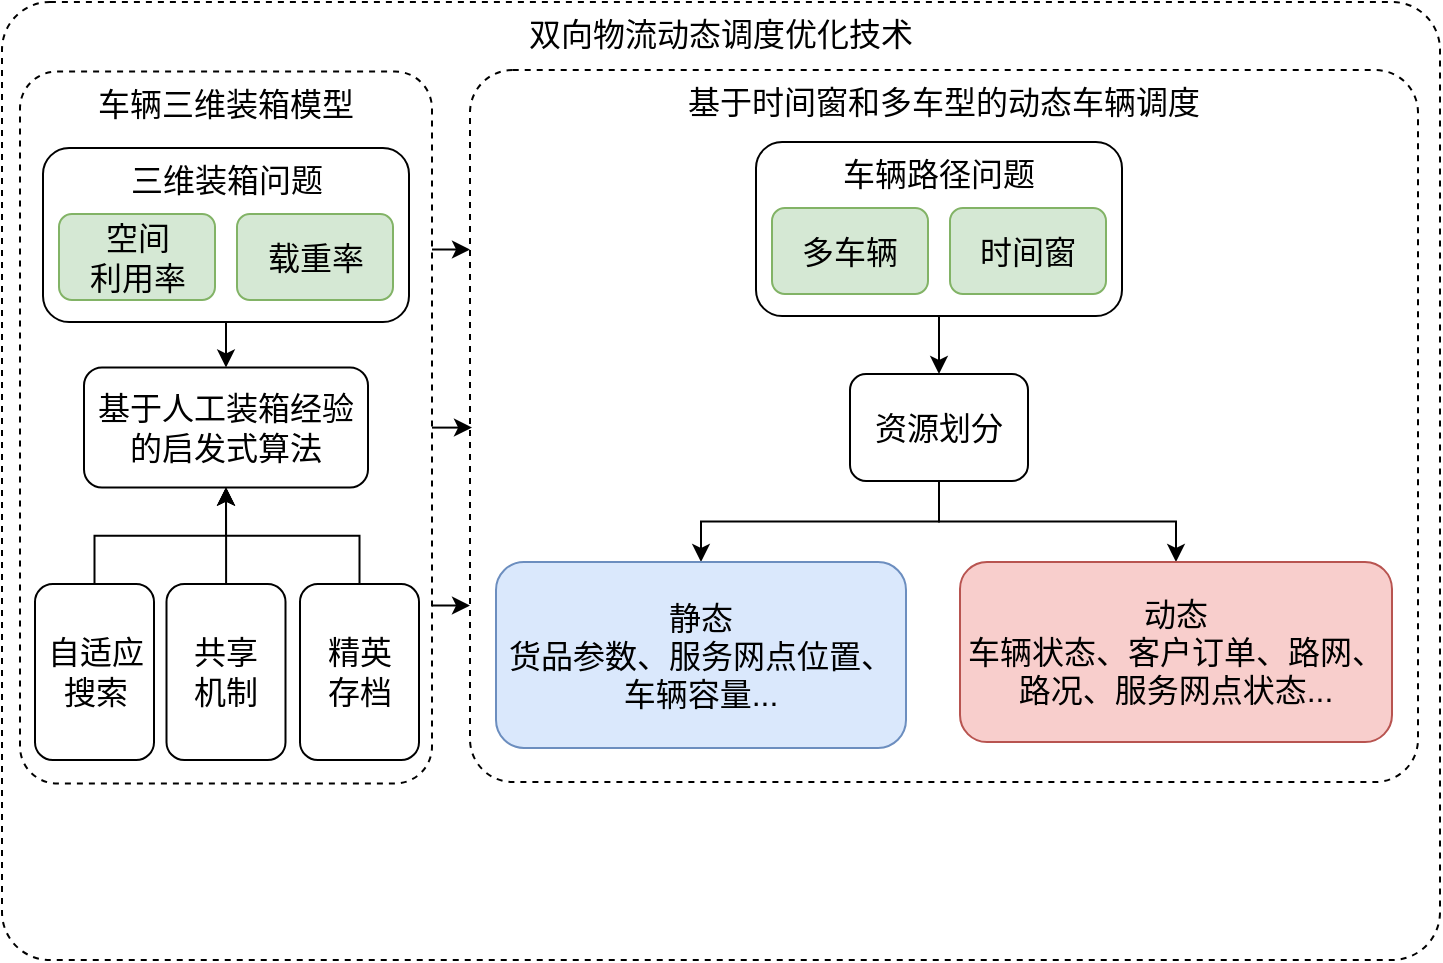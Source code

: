 <mxfile version="20.4.1" type="github">
  <diagram id="pGKcQqe7rzBw23-9qWBj" name="第 1 页">
    <mxGraphModel dx="1106" dy="734" grid="0" gridSize="10" guides="1" tooltips="1" connect="1" arrows="1" fold="1" page="1" pageScale="1" pageWidth="827" pageHeight="1169" math="0" shadow="0">
      <root>
        <mxCell id="0" />
        <mxCell id="1" parent="0" />
        <mxCell id="maDJqcjo1r75fHRdNXrU-39" value="双向物流动态调度优化技术" style="rounded=1;whiteSpace=wrap;html=1;labelBackgroundColor=none;fontSize=16;dashed=1;arcSize=5;verticalAlign=top;" vertex="1" parent="1">
          <mxGeometry x="51" y="211" width="719" height="479" as="geometry" />
        </mxCell>
        <mxCell id="maDJqcjo1r75fHRdNXrU-23" value="&lt;font style=&quot;font-size: 16px;&quot;&gt;基于时间窗和多车型的动态车辆调度&lt;/font&gt;" style="rounded=1;whiteSpace=wrap;html=1;dashed=1;arcSize=6;verticalAlign=top;" vertex="1" parent="1">
          <mxGeometry x="285" y="245" width="474" height="356" as="geometry" />
        </mxCell>
        <mxCell id="maDJqcjo1r75fHRdNXrU-41" value="" style="edgeStyle=orthogonalEdgeStyle;rounded=0;orthogonalLoop=1;jettySize=auto;html=1;fontSize=16;" edge="1" parent="1" source="nu8JQhl-7PeckI64FYxP-8" target="maDJqcjo1r75fHRdNXrU-23">
          <mxGeometry relative="1" as="geometry" />
        </mxCell>
        <mxCell id="maDJqcjo1r75fHRdNXrU-42" style="edgeStyle=orthogonalEdgeStyle;rounded=0;orthogonalLoop=1;jettySize=auto;html=1;exitX=1;exitY=0.25;exitDx=0;exitDy=0;entryX=0;entryY=0.25;entryDx=0;entryDy=0;fontSize=16;" edge="1" parent="1" source="nu8JQhl-7PeckI64FYxP-8" target="maDJqcjo1r75fHRdNXrU-23">
          <mxGeometry relative="1" as="geometry" />
        </mxCell>
        <mxCell id="maDJqcjo1r75fHRdNXrU-44" style="edgeStyle=orthogonalEdgeStyle;rounded=0;orthogonalLoop=1;jettySize=auto;html=1;exitX=1;exitY=0.75;exitDx=0;exitDy=0;entryX=0;entryY=0.75;entryDx=0;entryDy=0;fontSize=16;" edge="1" parent="1" source="nu8JQhl-7PeckI64FYxP-8" target="maDJqcjo1r75fHRdNXrU-23">
          <mxGeometry relative="1" as="geometry" />
        </mxCell>
        <mxCell id="nu8JQhl-7PeckI64FYxP-8" value="车辆三维装箱模型" style="rounded=1;whiteSpace=wrap;html=1;fontSize=16;verticalAlign=top;dashed=1;arcSize=9;" parent="1" vertex="1">
          <mxGeometry x="60" y="245.75" width="206" height="356" as="geometry" />
        </mxCell>
        <mxCell id="maDJqcjo1r75fHRdNXrU-3" value="" style="group" vertex="1" connectable="0" parent="1">
          <mxGeometry x="424" y="281" width="187" height="87" as="geometry" />
        </mxCell>
        <mxCell id="nu8JQhl-7PeckI64FYxP-1" value="&lt;font style=&quot;font-size: 16px;&quot;&gt;车辆路径问题&lt;/font&gt;" style="rounded=1;whiteSpace=wrap;html=1;verticalAlign=top;" parent="maDJqcjo1r75fHRdNXrU-3" vertex="1">
          <mxGeometry x="4" width="183" height="87" as="geometry" />
        </mxCell>
        <mxCell id="nu8JQhl-7PeckI64FYxP-3" value="&lt;font style=&quot;font-size: 16px;&quot;&gt;时间窗&lt;/font&gt;" style="rounded=1;whiteSpace=wrap;html=1;fillColor=#d5e8d4;strokeColor=#82b366;" parent="maDJqcjo1r75fHRdNXrU-3" vertex="1">
          <mxGeometry x="101" y="33" width="78" height="43" as="geometry" />
        </mxCell>
        <mxCell id="nu8JQhl-7PeckI64FYxP-4" value="&lt;font style=&quot;font-size: 16px;&quot;&gt;多车辆&lt;/font&gt;" style="rounded=1;whiteSpace=wrap;html=1;fillColor=#d5e8d4;strokeColor=#82b366;" parent="maDJqcjo1r75fHRdNXrU-3" vertex="1">
          <mxGeometry x="12" y="33" width="78" height="43" as="geometry" />
        </mxCell>
        <mxCell id="maDJqcjo1r75fHRdNXrU-21" style="edgeStyle=orthogonalEdgeStyle;rounded=0;orthogonalLoop=1;jettySize=auto;html=1;entryX=0.5;entryY=0;entryDx=0;entryDy=0;" edge="1" parent="1" source="maDJqcjo1r75fHRdNXrU-2" target="maDJqcjo1r75fHRdNXrU-8">
          <mxGeometry relative="1" as="geometry" />
        </mxCell>
        <mxCell id="maDJqcjo1r75fHRdNXrU-22" style="edgeStyle=orthogonalEdgeStyle;rounded=0;orthogonalLoop=1;jettySize=auto;html=1;" edge="1" parent="1" source="maDJqcjo1r75fHRdNXrU-2" target="maDJqcjo1r75fHRdNXrU-9">
          <mxGeometry relative="1" as="geometry" />
        </mxCell>
        <mxCell id="maDJqcjo1r75fHRdNXrU-2" value="&lt;font style=&quot;font-size: 16px;&quot;&gt;资源划分&lt;/font&gt;" style="rounded=1;whiteSpace=wrap;html=1;verticalAlign=middle;" vertex="1" parent="1">
          <mxGeometry x="475" y="397" width="89" height="53.5" as="geometry" />
        </mxCell>
        <mxCell id="maDJqcjo1r75fHRdNXrU-8" value="&lt;font style=&quot;font-size: 16px;&quot;&gt;静态&lt;br&gt;&lt;div class=&quot;lake-content&quot;&gt;&lt;span class=&quot;ne-text&quot;&gt;货品参数、服务网点位置、车辆容量...&lt;/span&gt;&lt;/div&gt;&lt;/font&gt;" style="rounded=1;whiteSpace=wrap;html=1;fillColor=#dae8fc;strokeColor=#6c8ebf;" vertex="1" parent="1">
          <mxGeometry x="298" y="491" width="205" height="93" as="geometry" />
        </mxCell>
        <mxCell id="maDJqcjo1r75fHRdNXrU-9" value="&lt;font style=&quot;font-size: 16px;&quot;&gt;动态&lt;br&gt;&lt;div class=&quot;lake-content&quot;&gt;&lt;span class=&quot;ne-text&quot;&gt;车辆状态、客户订单、路网、路况、服务网点状态...&lt;/span&gt;&lt;/div&gt;&lt;/font&gt;" style="rounded=1;whiteSpace=wrap;html=1;fillColor=#f8cecc;strokeColor=#b85450;" vertex="1" parent="1">
          <mxGeometry x="530" y="491" width="216" height="90" as="geometry" />
        </mxCell>
        <mxCell id="maDJqcjo1r75fHRdNXrU-20" style="edgeStyle=orthogonalEdgeStyle;rounded=0;orthogonalLoop=1;jettySize=auto;html=1;entryX=0.5;entryY=0;entryDx=0;entryDy=0;" edge="1" parent="1" source="nu8JQhl-7PeckI64FYxP-1" target="maDJqcjo1r75fHRdNXrU-2">
          <mxGeometry relative="1" as="geometry" />
        </mxCell>
        <mxCell id="maDJqcjo1r75fHRdNXrU-24" value="" style="group" vertex="1" connectable="0" parent="1">
          <mxGeometry x="67.5" y="284" width="187" height="87" as="geometry" />
        </mxCell>
        <mxCell id="maDJqcjo1r75fHRdNXrU-25" value="&lt;font style=&quot;font-size: 16px;&quot;&gt;三维装箱问题&lt;/font&gt;" style="rounded=1;whiteSpace=wrap;html=1;verticalAlign=top;" vertex="1" parent="maDJqcjo1r75fHRdNXrU-24">
          <mxGeometry x="4" width="183" height="87" as="geometry" />
        </mxCell>
        <mxCell id="maDJqcjo1r75fHRdNXrU-26" value="&lt;font style=&quot;font-size: 16px;&quot;&gt;载重率&lt;/font&gt;" style="rounded=1;whiteSpace=wrap;html=1;fillColor=#d5e8d4;strokeColor=#82b366;" vertex="1" parent="maDJqcjo1r75fHRdNXrU-24">
          <mxGeometry x="101" y="33" width="78" height="43" as="geometry" />
        </mxCell>
        <mxCell id="maDJqcjo1r75fHRdNXrU-27" value="&lt;font style=&quot;font-size: 16px;&quot;&gt;空间&lt;br&gt;利用率&lt;/font&gt;" style="rounded=1;whiteSpace=wrap;html=1;fillColor=#d5e8d4;strokeColor=#82b366;" vertex="1" parent="maDJqcjo1r75fHRdNXrU-24">
          <mxGeometry x="12" y="33" width="78" height="43" as="geometry" />
        </mxCell>
        <mxCell id="maDJqcjo1r75fHRdNXrU-29" value="基于人工装箱经验的启发式算法" style="rounded=1;whiteSpace=wrap;html=1;labelBackgroundColor=none;fontSize=16;" vertex="1" parent="1">
          <mxGeometry x="92" y="393.75" width="142" height="60" as="geometry" />
        </mxCell>
        <mxCell id="maDJqcjo1r75fHRdNXrU-30" value="" style="edgeStyle=orthogonalEdgeStyle;rounded=0;orthogonalLoop=1;jettySize=auto;html=1;fontSize=16;" edge="1" parent="1" source="maDJqcjo1r75fHRdNXrU-25" target="maDJqcjo1r75fHRdNXrU-29">
          <mxGeometry relative="1" as="geometry" />
        </mxCell>
        <mxCell id="maDJqcjo1r75fHRdNXrU-34" style="edgeStyle=orthogonalEdgeStyle;rounded=0;orthogonalLoop=1;jettySize=auto;html=1;entryX=0.5;entryY=1;entryDx=0;entryDy=0;fontSize=16;" edge="1" parent="1" source="maDJqcjo1r75fHRdNXrU-31" target="maDJqcjo1r75fHRdNXrU-29">
          <mxGeometry relative="1" as="geometry" />
        </mxCell>
        <mxCell id="maDJqcjo1r75fHRdNXrU-31" value="&lt;font style=&quot;font-size: 16px;&quot;&gt;自适应搜索&lt;/font&gt;" style="rounded=1;whiteSpace=wrap;html=1;verticalAlign=middle;" vertex="1" parent="1">
          <mxGeometry x="67.5" y="502" width="59.5" height="88" as="geometry" />
        </mxCell>
        <mxCell id="maDJqcjo1r75fHRdNXrU-37" value="" style="edgeStyle=orthogonalEdgeStyle;rounded=0;orthogonalLoop=1;jettySize=auto;html=1;fontSize=16;" edge="1" parent="1" source="maDJqcjo1r75fHRdNXrU-35" target="maDJqcjo1r75fHRdNXrU-29">
          <mxGeometry relative="1" as="geometry" />
        </mxCell>
        <mxCell id="maDJqcjo1r75fHRdNXrU-35" value="&lt;font style=&quot;font-size: 16px;&quot;&gt;共享&lt;br&gt;机制&lt;/font&gt;" style="rounded=1;whiteSpace=wrap;html=1;verticalAlign=middle;" vertex="1" parent="1">
          <mxGeometry x="133.25" y="502" width="59.5" height="88" as="geometry" />
        </mxCell>
        <mxCell id="maDJqcjo1r75fHRdNXrU-38" style="edgeStyle=orthogonalEdgeStyle;rounded=0;orthogonalLoop=1;jettySize=auto;html=1;entryX=0.5;entryY=1;entryDx=0;entryDy=0;fontSize=16;" edge="1" parent="1" source="maDJqcjo1r75fHRdNXrU-36" target="maDJqcjo1r75fHRdNXrU-29">
          <mxGeometry relative="1" as="geometry" />
        </mxCell>
        <mxCell id="maDJqcjo1r75fHRdNXrU-36" value="&lt;span style=&quot;font-size: 16px;&quot;&gt;精英&lt;br&gt;存档&lt;br&gt;&lt;/span&gt;" style="rounded=1;whiteSpace=wrap;html=1;verticalAlign=middle;" vertex="1" parent="1">
          <mxGeometry x="200" y="502" width="59.5" height="88" as="geometry" />
        </mxCell>
      </root>
    </mxGraphModel>
  </diagram>
</mxfile>
